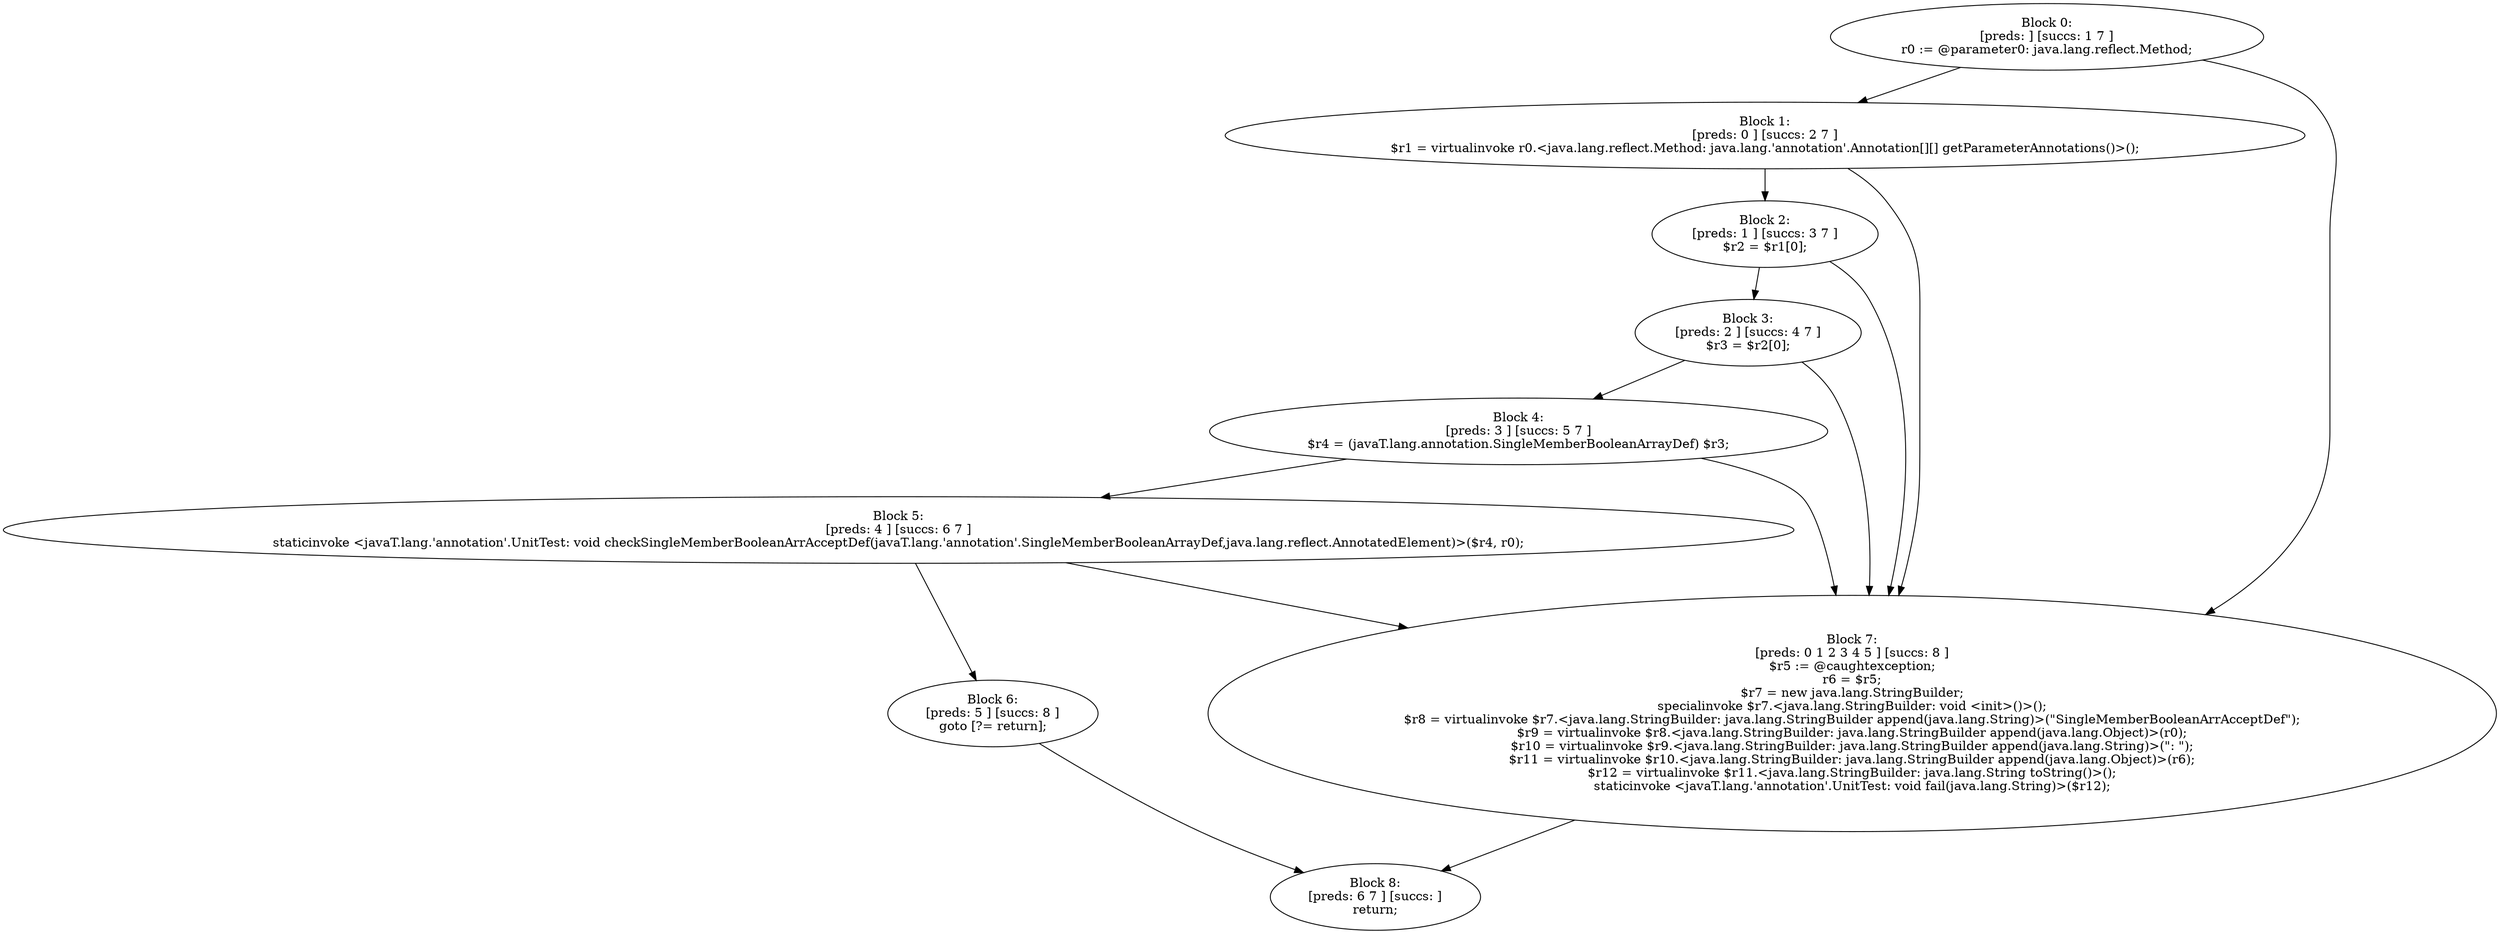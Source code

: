 digraph "unitGraph" {
    "Block 0:
[preds: ] [succs: 1 7 ]
r0 := @parameter0: java.lang.reflect.Method;
"
    "Block 1:
[preds: 0 ] [succs: 2 7 ]
$r1 = virtualinvoke r0.<java.lang.reflect.Method: java.lang.'annotation'.Annotation[][] getParameterAnnotations()>();
"
    "Block 2:
[preds: 1 ] [succs: 3 7 ]
$r2 = $r1[0];
"
    "Block 3:
[preds: 2 ] [succs: 4 7 ]
$r3 = $r2[0];
"
    "Block 4:
[preds: 3 ] [succs: 5 7 ]
$r4 = (javaT.lang.annotation.SingleMemberBooleanArrayDef) $r3;
"
    "Block 5:
[preds: 4 ] [succs: 6 7 ]
staticinvoke <javaT.lang.'annotation'.UnitTest: void checkSingleMemberBooleanArrAcceptDef(javaT.lang.'annotation'.SingleMemberBooleanArrayDef,java.lang.reflect.AnnotatedElement)>($r4, r0);
"
    "Block 6:
[preds: 5 ] [succs: 8 ]
goto [?= return];
"
    "Block 7:
[preds: 0 1 2 3 4 5 ] [succs: 8 ]
$r5 := @caughtexception;
r6 = $r5;
$r7 = new java.lang.StringBuilder;
specialinvoke $r7.<java.lang.StringBuilder: void <init>()>();
$r8 = virtualinvoke $r7.<java.lang.StringBuilder: java.lang.StringBuilder append(java.lang.String)>(\"SingleMemberBooleanArrAcceptDef\");
$r9 = virtualinvoke $r8.<java.lang.StringBuilder: java.lang.StringBuilder append(java.lang.Object)>(r0);
$r10 = virtualinvoke $r9.<java.lang.StringBuilder: java.lang.StringBuilder append(java.lang.String)>(\": \");
$r11 = virtualinvoke $r10.<java.lang.StringBuilder: java.lang.StringBuilder append(java.lang.Object)>(r6);
$r12 = virtualinvoke $r11.<java.lang.StringBuilder: java.lang.String toString()>();
staticinvoke <javaT.lang.'annotation'.UnitTest: void fail(java.lang.String)>($r12);
"
    "Block 8:
[preds: 6 7 ] [succs: ]
return;
"
    "Block 0:
[preds: ] [succs: 1 7 ]
r0 := @parameter0: java.lang.reflect.Method;
"->"Block 1:
[preds: 0 ] [succs: 2 7 ]
$r1 = virtualinvoke r0.<java.lang.reflect.Method: java.lang.'annotation'.Annotation[][] getParameterAnnotations()>();
";
    "Block 0:
[preds: ] [succs: 1 7 ]
r0 := @parameter0: java.lang.reflect.Method;
"->"Block 7:
[preds: 0 1 2 3 4 5 ] [succs: 8 ]
$r5 := @caughtexception;
r6 = $r5;
$r7 = new java.lang.StringBuilder;
specialinvoke $r7.<java.lang.StringBuilder: void <init>()>();
$r8 = virtualinvoke $r7.<java.lang.StringBuilder: java.lang.StringBuilder append(java.lang.String)>(\"SingleMemberBooleanArrAcceptDef\");
$r9 = virtualinvoke $r8.<java.lang.StringBuilder: java.lang.StringBuilder append(java.lang.Object)>(r0);
$r10 = virtualinvoke $r9.<java.lang.StringBuilder: java.lang.StringBuilder append(java.lang.String)>(\": \");
$r11 = virtualinvoke $r10.<java.lang.StringBuilder: java.lang.StringBuilder append(java.lang.Object)>(r6);
$r12 = virtualinvoke $r11.<java.lang.StringBuilder: java.lang.String toString()>();
staticinvoke <javaT.lang.'annotation'.UnitTest: void fail(java.lang.String)>($r12);
";
    "Block 1:
[preds: 0 ] [succs: 2 7 ]
$r1 = virtualinvoke r0.<java.lang.reflect.Method: java.lang.'annotation'.Annotation[][] getParameterAnnotations()>();
"->"Block 2:
[preds: 1 ] [succs: 3 7 ]
$r2 = $r1[0];
";
    "Block 1:
[preds: 0 ] [succs: 2 7 ]
$r1 = virtualinvoke r0.<java.lang.reflect.Method: java.lang.'annotation'.Annotation[][] getParameterAnnotations()>();
"->"Block 7:
[preds: 0 1 2 3 4 5 ] [succs: 8 ]
$r5 := @caughtexception;
r6 = $r5;
$r7 = new java.lang.StringBuilder;
specialinvoke $r7.<java.lang.StringBuilder: void <init>()>();
$r8 = virtualinvoke $r7.<java.lang.StringBuilder: java.lang.StringBuilder append(java.lang.String)>(\"SingleMemberBooleanArrAcceptDef\");
$r9 = virtualinvoke $r8.<java.lang.StringBuilder: java.lang.StringBuilder append(java.lang.Object)>(r0);
$r10 = virtualinvoke $r9.<java.lang.StringBuilder: java.lang.StringBuilder append(java.lang.String)>(\": \");
$r11 = virtualinvoke $r10.<java.lang.StringBuilder: java.lang.StringBuilder append(java.lang.Object)>(r6);
$r12 = virtualinvoke $r11.<java.lang.StringBuilder: java.lang.String toString()>();
staticinvoke <javaT.lang.'annotation'.UnitTest: void fail(java.lang.String)>($r12);
";
    "Block 2:
[preds: 1 ] [succs: 3 7 ]
$r2 = $r1[0];
"->"Block 3:
[preds: 2 ] [succs: 4 7 ]
$r3 = $r2[0];
";
    "Block 2:
[preds: 1 ] [succs: 3 7 ]
$r2 = $r1[0];
"->"Block 7:
[preds: 0 1 2 3 4 5 ] [succs: 8 ]
$r5 := @caughtexception;
r6 = $r5;
$r7 = new java.lang.StringBuilder;
specialinvoke $r7.<java.lang.StringBuilder: void <init>()>();
$r8 = virtualinvoke $r7.<java.lang.StringBuilder: java.lang.StringBuilder append(java.lang.String)>(\"SingleMemberBooleanArrAcceptDef\");
$r9 = virtualinvoke $r8.<java.lang.StringBuilder: java.lang.StringBuilder append(java.lang.Object)>(r0);
$r10 = virtualinvoke $r9.<java.lang.StringBuilder: java.lang.StringBuilder append(java.lang.String)>(\": \");
$r11 = virtualinvoke $r10.<java.lang.StringBuilder: java.lang.StringBuilder append(java.lang.Object)>(r6);
$r12 = virtualinvoke $r11.<java.lang.StringBuilder: java.lang.String toString()>();
staticinvoke <javaT.lang.'annotation'.UnitTest: void fail(java.lang.String)>($r12);
";
    "Block 3:
[preds: 2 ] [succs: 4 7 ]
$r3 = $r2[0];
"->"Block 4:
[preds: 3 ] [succs: 5 7 ]
$r4 = (javaT.lang.annotation.SingleMemberBooleanArrayDef) $r3;
";
    "Block 3:
[preds: 2 ] [succs: 4 7 ]
$r3 = $r2[0];
"->"Block 7:
[preds: 0 1 2 3 4 5 ] [succs: 8 ]
$r5 := @caughtexception;
r6 = $r5;
$r7 = new java.lang.StringBuilder;
specialinvoke $r7.<java.lang.StringBuilder: void <init>()>();
$r8 = virtualinvoke $r7.<java.lang.StringBuilder: java.lang.StringBuilder append(java.lang.String)>(\"SingleMemberBooleanArrAcceptDef\");
$r9 = virtualinvoke $r8.<java.lang.StringBuilder: java.lang.StringBuilder append(java.lang.Object)>(r0);
$r10 = virtualinvoke $r9.<java.lang.StringBuilder: java.lang.StringBuilder append(java.lang.String)>(\": \");
$r11 = virtualinvoke $r10.<java.lang.StringBuilder: java.lang.StringBuilder append(java.lang.Object)>(r6);
$r12 = virtualinvoke $r11.<java.lang.StringBuilder: java.lang.String toString()>();
staticinvoke <javaT.lang.'annotation'.UnitTest: void fail(java.lang.String)>($r12);
";
    "Block 4:
[preds: 3 ] [succs: 5 7 ]
$r4 = (javaT.lang.annotation.SingleMemberBooleanArrayDef) $r3;
"->"Block 5:
[preds: 4 ] [succs: 6 7 ]
staticinvoke <javaT.lang.'annotation'.UnitTest: void checkSingleMemberBooleanArrAcceptDef(javaT.lang.'annotation'.SingleMemberBooleanArrayDef,java.lang.reflect.AnnotatedElement)>($r4, r0);
";
    "Block 4:
[preds: 3 ] [succs: 5 7 ]
$r4 = (javaT.lang.annotation.SingleMemberBooleanArrayDef) $r3;
"->"Block 7:
[preds: 0 1 2 3 4 5 ] [succs: 8 ]
$r5 := @caughtexception;
r6 = $r5;
$r7 = new java.lang.StringBuilder;
specialinvoke $r7.<java.lang.StringBuilder: void <init>()>();
$r8 = virtualinvoke $r7.<java.lang.StringBuilder: java.lang.StringBuilder append(java.lang.String)>(\"SingleMemberBooleanArrAcceptDef\");
$r9 = virtualinvoke $r8.<java.lang.StringBuilder: java.lang.StringBuilder append(java.lang.Object)>(r0);
$r10 = virtualinvoke $r9.<java.lang.StringBuilder: java.lang.StringBuilder append(java.lang.String)>(\": \");
$r11 = virtualinvoke $r10.<java.lang.StringBuilder: java.lang.StringBuilder append(java.lang.Object)>(r6);
$r12 = virtualinvoke $r11.<java.lang.StringBuilder: java.lang.String toString()>();
staticinvoke <javaT.lang.'annotation'.UnitTest: void fail(java.lang.String)>($r12);
";
    "Block 5:
[preds: 4 ] [succs: 6 7 ]
staticinvoke <javaT.lang.'annotation'.UnitTest: void checkSingleMemberBooleanArrAcceptDef(javaT.lang.'annotation'.SingleMemberBooleanArrayDef,java.lang.reflect.AnnotatedElement)>($r4, r0);
"->"Block 6:
[preds: 5 ] [succs: 8 ]
goto [?= return];
";
    "Block 5:
[preds: 4 ] [succs: 6 7 ]
staticinvoke <javaT.lang.'annotation'.UnitTest: void checkSingleMemberBooleanArrAcceptDef(javaT.lang.'annotation'.SingleMemberBooleanArrayDef,java.lang.reflect.AnnotatedElement)>($r4, r0);
"->"Block 7:
[preds: 0 1 2 3 4 5 ] [succs: 8 ]
$r5 := @caughtexception;
r6 = $r5;
$r7 = new java.lang.StringBuilder;
specialinvoke $r7.<java.lang.StringBuilder: void <init>()>();
$r8 = virtualinvoke $r7.<java.lang.StringBuilder: java.lang.StringBuilder append(java.lang.String)>(\"SingleMemberBooleanArrAcceptDef\");
$r9 = virtualinvoke $r8.<java.lang.StringBuilder: java.lang.StringBuilder append(java.lang.Object)>(r0);
$r10 = virtualinvoke $r9.<java.lang.StringBuilder: java.lang.StringBuilder append(java.lang.String)>(\": \");
$r11 = virtualinvoke $r10.<java.lang.StringBuilder: java.lang.StringBuilder append(java.lang.Object)>(r6);
$r12 = virtualinvoke $r11.<java.lang.StringBuilder: java.lang.String toString()>();
staticinvoke <javaT.lang.'annotation'.UnitTest: void fail(java.lang.String)>($r12);
";
    "Block 6:
[preds: 5 ] [succs: 8 ]
goto [?= return];
"->"Block 8:
[preds: 6 7 ] [succs: ]
return;
";
    "Block 7:
[preds: 0 1 2 3 4 5 ] [succs: 8 ]
$r5 := @caughtexception;
r6 = $r5;
$r7 = new java.lang.StringBuilder;
specialinvoke $r7.<java.lang.StringBuilder: void <init>()>();
$r8 = virtualinvoke $r7.<java.lang.StringBuilder: java.lang.StringBuilder append(java.lang.String)>(\"SingleMemberBooleanArrAcceptDef\");
$r9 = virtualinvoke $r8.<java.lang.StringBuilder: java.lang.StringBuilder append(java.lang.Object)>(r0);
$r10 = virtualinvoke $r9.<java.lang.StringBuilder: java.lang.StringBuilder append(java.lang.String)>(\": \");
$r11 = virtualinvoke $r10.<java.lang.StringBuilder: java.lang.StringBuilder append(java.lang.Object)>(r6);
$r12 = virtualinvoke $r11.<java.lang.StringBuilder: java.lang.String toString()>();
staticinvoke <javaT.lang.'annotation'.UnitTest: void fail(java.lang.String)>($r12);
"->"Block 8:
[preds: 6 7 ] [succs: ]
return;
";
}
